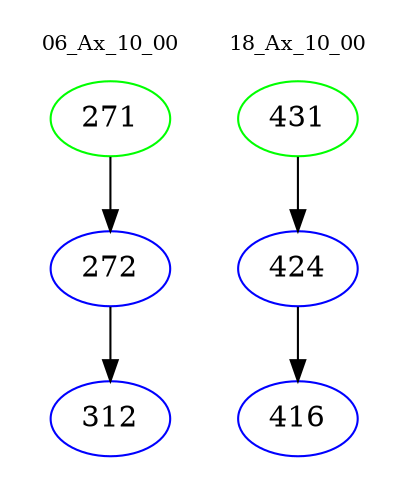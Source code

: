 digraph{
subgraph cluster_0 {
color = white
label = "06_Ax_10_00";
fontsize=10;
T0_271 [label="271", color="green"]
T0_271 -> T0_272 [color="black"]
T0_272 [label="272", color="blue"]
T0_272 -> T0_312 [color="black"]
T0_312 [label="312", color="blue"]
}
subgraph cluster_1 {
color = white
label = "18_Ax_10_00";
fontsize=10;
T1_431 [label="431", color="green"]
T1_431 -> T1_424 [color="black"]
T1_424 [label="424", color="blue"]
T1_424 -> T1_416 [color="black"]
T1_416 [label="416", color="blue"]
}
}
